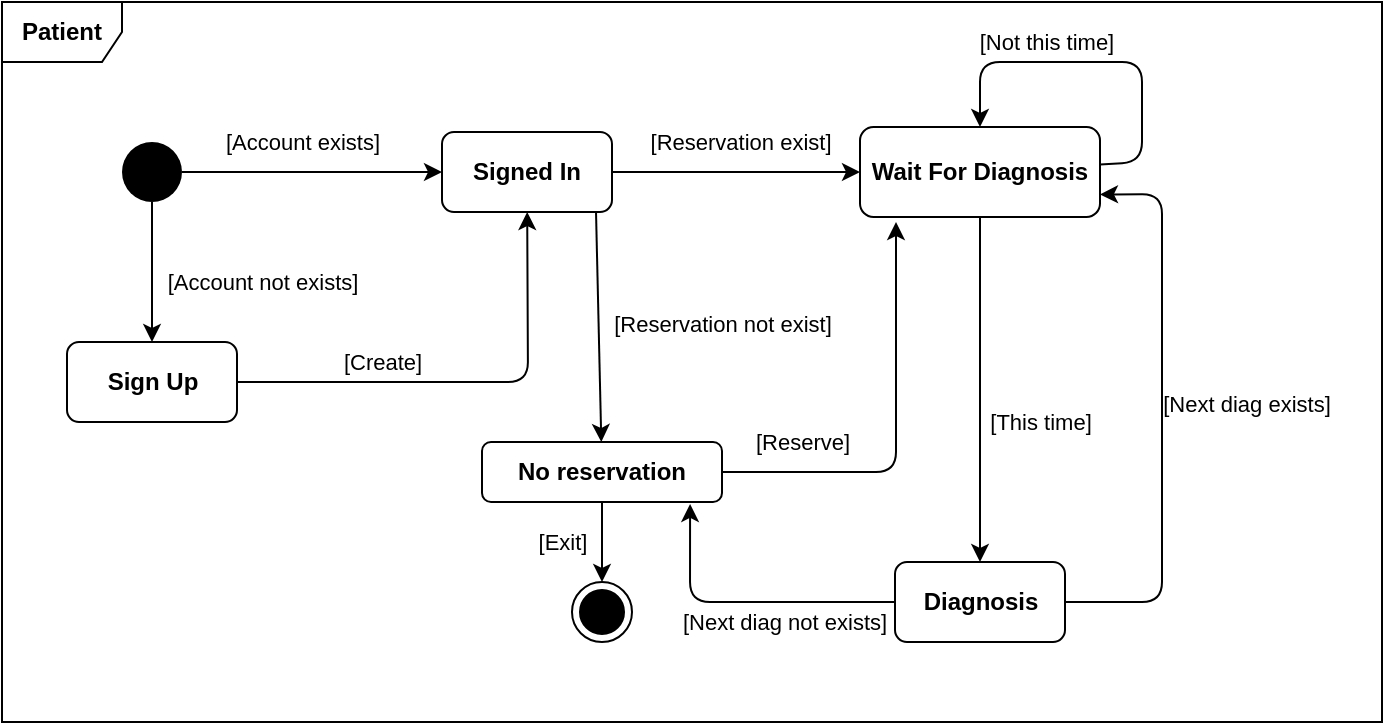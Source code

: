 <mxfile version="13.9.9" type="device"><diagram id="USw9dL-E9cV8zS7hZwrR" name="페이지-1"><mxGraphModel dx="2448" dy="813" grid="1" gridSize="10" guides="1" tooltips="1" connect="1" arrows="1" fold="1" page="1" pageScale="1" pageWidth="827" pageHeight="1169" math="0" shadow="0"><root><mxCell id="0"/><mxCell id="1" parent="0"/><mxCell id="CQKX95zvNcdoDEAzatUj-1" value="&lt;b&gt;Patient&lt;/b&gt;" style="shape=umlFrame;whiteSpace=wrap;html=1;" vertex="1" parent="1"><mxGeometry x="-1600" y="90" width="690" height="360" as="geometry"/></mxCell><mxCell id="CQKX95zvNcdoDEAzatUj-2" value="" style="ellipse;fillColor=#000000;strokeColor=none;" vertex="1" parent="1"><mxGeometry x="-1540" y="160" width="30" height="30" as="geometry"/></mxCell><mxCell id="CQKX95zvNcdoDEAzatUj-3" value="Sign Up" style="rounded=1;whiteSpace=wrap;html=1;fontStyle=1" vertex="1" parent="1"><mxGeometry x="-1567.5" y="260" width="85" height="40" as="geometry"/></mxCell><mxCell id="CQKX95zvNcdoDEAzatUj-4" value="" style="endArrow=classic;html=1;" edge="1" parent="1" source="CQKX95zvNcdoDEAzatUj-2" target="CQKX95zvNcdoDEAzatUj-3"><mxGeometry width="50" height="50" relative="1" as="geometry"><mxPoint x="-1300" y="260" as="sourcePoint"/><mxPoint x="-1250" y="210" as="targetPoint"/></mxGeometry></mxCell><mxCell id="CQKX95zvNcdoDEAzatUj-5" value="[Account not exists]" style="edgeLabel;html=1;align=center;verticalAlign=middle;resizable=0;points=[];" vertex="1" connectable="0" parent="CQKX95zvNcdoDEAzatUj-4"><mxGeometry x="-0.314" relative="1" as="geometry"><mxPoint x="55" y="16" as="offset"/></mxGeometry></mxCell><mxCell id="CQKX95zvNcdoDEAzatUj-6" value="Signed In" style="rounded=1;whiteSpace=wrap;html=1;fontStyle=1" vertex="1" parent="1"><mxGeometry x="-1380" y="155" width="85" height="40" as="geometry"/></mxCell><mxCell id="CQKX95zvNcdoDEAzatUj-7" value="" style="endArrow=classic;html=1;" edge="1" parent="1" source="CQKX95zvNcdoDEAzatUj-2" target="CQKX95zvNcdoDEAzatUj-6"><mxGeometry width="50" height="50" relative="1" as="geometry"><mxPoint x="-1515" y="200" as="sourcePoint"/><mxPoint x="-1515" y="270" as="targetPoint"/></mxGeometry></mxCell><mxCell id="CQKX95zvNcdoDEAzatUj-8" value="[Account exists]" style="edgeLabel;html=1;align=center;verticalAlign=middle;resizable=0;points=[];" vertex="1" connectable="0" parent="CQKX95zvNcdoDEAzatUj-7"><mxGeometry x="-0.314" relative="1" as="geometry"><mxPoint x="15" y="-15" as="offset"/></mxGeometry></mxCell><mxCell id="CQKX95zvNcdoDEAzatUj-9" value="" style="endArrow=classic;html=1;" edge="1" parent="1" source="CQKX95zvNcdoDEAzatUj-3" target="CQKX95zvNcdoDEAzatUj-6"><mxGeometry width="50" height="50" relative="1" as="geometry"><mxPoint x="-1337" y="270" as="sourcePoint"/><mxPoint x="-1515" y="270" as="targetPoint"/><Array as="points"><mxPoint x="-1337" y="280"/></Array></mxGeometry></mxCell><mxCell id="CQKX95zvNcdoDEAzatUj-10" value="[Create]" style="edgeLabel;html=1;align=center;verticalAlign=middle;resizable=0;points=[];" vertex="1" connectable="0" parent="CQKX95zvNcdoDEAzatUj-9"><mxGeometry x="-0.314" relative="1" as="geometry"><mxPoint x="-6.5" y="-10" as="offset"/></mxGeometry></mxCell><mxCell id="CQKX95zvNcdoDEAzatUj-11" value="" style="endArrow=classic;html=1;" edge="1" parent="1" source="CQKX95zvNcdoDEAzatUj-6" target="CQKX95zvNcdoDEAzatUj-16"><mxGeometry width="50" height="50" relative="1" as="geometry"><mxPoint x="-1230" y="170" as="sourcePoint"/><mxPoint x="-1160" y="175" as="targetPoint"/></mxGeometry></mxCell><mxCell id="CQKX95zvNcdoDEAzatUj-12" value="[Reservation exist]" style="edgeLabel;html=1;align=center;verticalAlign=middle;resizable=0;points=[];" vertex="1" connectable="0" parent="CQKX95zvNcdoDEAzatUj-11"><mxGeometry x="0.274" y="-3" relative="1" as="geometry"><mxPoint x="-14.96" y="-18" as="offset"/></mxGeometry></mxCell><mxCell id="CQKX95zvNcdoDEAzatUj-13" value="" style="endArrow=classic;html=1;exitX=0.906;exitY=1;exitDx=0;exitDy=0;exitPerimeter=0;" edge="1" parent="1" source="CQKX95zvNcdoDEAzatUj-6" target="CQKX95zvNcdoDEAzatUj-15"><mxGeometry width="50" height="50" relative="1" as="geometry"><mxPoint x="-1220" y="290" as="sourcePoint"/><mxPoint x="-1280" y="300" as="targetPoint"/></mxGeometry></mxCell><mxCell id="CQKX95zvNcdoDEAzatUj-14" value="[Reservation not exist]" style="edgeLabel;html=1;align=center;verticalAlign=middle;resizable=0;points=[];" vertex="1" connectable="0" parent="CQKX95zvNcdoDEAzatUj-13"><mxGeometry x="0.274" y="-3" relative="1" as="geometry"><mxPoint x="64.31" y="-18.05" as="offset"/></mxGeometry></mxCell><mxCell id="CQKX95zvNcdoDEAzatUj-15" value="&lt;b&gt;No reservation&lt;/b&gt;" style="rounded=1;whiteSpace=wrap;html=1;" vertex="1" parent="1"><mxGeometry x="-1360" y="310" width="120" height="30" as="geometry"/></mxCell><mxCell id="CQKX95zvNcdoDEAzatUj-16" value="&lt;b&gt;Wait For Diagnosis&lt;/b&gt;" style="rounded=1;whiteSpace=wrap;html=1;" vertex="1" parent="1"><mxGeometry x="-1171" y="152.5" width="120" height="45" as="geometry"/></mxCell><mxCell id="CQKX95zvNcdoDEAzatUj-17" value="" style="endArrow=classic;html=1;entryX=0.5;entryY=0;entryDx=0;entryDy=0;" edge="1" parent="1" source="CQKX95zvNcdoDEAzatUj-16" target="CQKX95zvNcdoDEAzatUj-27"><mxGeometry width="50" height="50" relative="1" as="geometry"><mxPoint x="-1100" y="279.227" as="sourcePoint"/><mxPoint x="-1110" y="300" as="targetPoint"/></mxGeometry></mxCell><mxCell id="CQKX95zvNcdoDEAzatUj-18" value="[This time]" style="edgeLabel;html=1;align=center;verticalAlign=middle;resizable=0;points=[];" vertex="1" connectable="0" parent="CQKX95zvNcdoDEAzatUj-17"><mxGeometry x="0.274" y="-3" relative="1" as="geometry"><mxPoint x="33" y="-8" as="offset"/></mxGeometry></mxCell><mxCell id="CQKX95zvNcdoDEAzatUj-19" value="" style="endArrow=classic;html=1;entryX=0.5;entryY=0;entryDx=0;entryDy=0;" edge="1" parent="1" source="CQKX95zvNcdoDEAzatUj-16" target="CQKX95zvNcdoDEAzatUj-16"><mxGeometry width="50" height="50" relative="1" as="geometry"><mxPoint x="-930" y="170" as="sourcePoint"/><mxPoint x="-1010" y="100" as="targetPoint"/><Array as="points"><mxPoint x="-1030" y="170"/><mxPoint x="-1030" y="120"/><mxPoint x="-1111" y="120"/></Array></mxGeometry></mxCell><mxCell id="CQKX95zvNcdoDEAzatUj-20" value="[Not this time]" style="edgeLabel;html=1;align=center;verticalAlign=middle;resizable=0;points=[];" vertex="1" connectable="0" parent="CQKX95zvNcdoDEAzatUj-19"><mxGeometry x="0.274" y="-3" relative="1" as="geometry"><mxPoint x="-2.04" y="-7" as="offset"/></mxGeometry></mxCell><mxCell id="CQKX95zvNcdoDEAzatUj-21" value="" style="endArrow=classic;html=1;entryX=0.15;entryY=1.056;entryDx=0;entryDy=0;entryPerimeter=0;" edge="1" parent="1" source="CQKX95zvNcdoDEAzatUj-15" target="CQKX95zvNcdoDEAzatUj-16"><mxGeometry width="50" height="50" relative="1" as="geometry"><mxPoint x="-1292.99" y="205" as="sourcePoint"/><mxPoint x="-1150" y="325" as="targetPoint"/><Array as="points"><mxPoint x="-1153" y="325"/></Array></mxGeometry></mxCell><mxCell id="CQKX95zvNcdoDEAzatUj-23" value="[Reserve]" style="edgeLabel;html=1;align=center;verticalAlign=middle;resizable=0;points=[];" vertex="1" connectable="0" parent="CQKX95zvNcdoDEAzatUj-21"><mxGeometry x="-0.764" y="4" relative="1" as="geometry"><mxPoint x="15" y="-11" as="offset"/></mxGeometry></mxCell><mxCell id="CQKX95zvNcdoDEAzatUj-24" value="[Exit]" style="endArrow=classic;html=1;entryX=0.5;entryY=0;entryDx=0;entryDy=0;" edge="1" parent="1" source="CQKX95zvNcdoDEAzatUj-15" target="CQKX95zvNcdoDEAzatUj-25"><mxGeometry y="-20" width="50" height="50" relative="1" as="geometry"><mxPoint x="-1330" y="260" as="sourcePoint"/><mxPoint x="-1300" y="400" as="targetPoint"/><mxPoint as="offset"/></mxGeometry></mxCell><mxCell id="CQKX95zvNcdoDEAzatUj-25" value="" style="ellipse;html=1;shape=endState;fillColor=#000000;strokeColor=#000000;" vertex="1" parent="1"><mxGeometry x="-1315" y="380" width="30" height="30" as="geometry"/></mxCell><mxCell id="CQKX95zvNcdoDEAzatUj-27" value="Diagnosis" style="rounded=1;whiteSpace=wrap;html=1;fontStyle=1" vertex="1" parent="1"><mxGeometry x="-1153.5" y="370" width="85" height="40" as="geometry"/></mxCell><mxCell id="CQKX95zvNcdoDEAzatUj-28" value="" style="endArrow=classic;html=1;entryX=0.867;entryY=1.033;entryDx=0;entryDy=0;entryPerimeter=0;" edge="1" parent="1" source="CQKX95zvNcdoDEAzatUj-27" target="CQKX95zvNcdoDEAzatUj-15"><mxGeometry width="50" height="50" relative="1" as="geometry"><mxPoint x="-1101" y="207.5" as="sourcePoint"/><mxPoint x="-1101" y="380" as="targetPoint"/><Array as="points"><mxPoint x="-1256" y="390"/></Array></mxGeometry></mxCell><mxCell id="CQKX95zvNcdoDEAzatUj-29" value="[Next diag not exists]" style="edgeLabel;html=1;align=center;verticalAlign=middle;resizable=0;points=[];" vertex="1" connectable="0" parent="CQKX95zvNcdoDEAzatUj-28"><mxGeometry x="0.274" y="-3" relative="1" as="geometry"><mxPoint x="40.5" y="13" as="offset"/></mxGeometry></mxCell><mxCell id="CQKX95zvNcdoDEAzatUj-30" value="" style="endArrow=classic;html=1;entryX=1;entryY=0.75;entryDx=0;entryDy=0;" edge="1" parent="1" source="CQKX95zvNcdoDEAzatUj-27" target="CQKX95zvNcdoDEAzatUj-16"><mxGeometry width="50" height="50" relative="1" as="geometry"><mxPoint x="-990" y="310" as="sourcePoint"/><mxPoint x="-1101" y="380" as="targetPoint"/><Array as="points"><mxPoint x="-1020" y="390"/><mxPoint x="-1020" y="186"/></Array></mxGeometry></mxCell><mxCell id="CQKX95zvNcdoDEAzatUj-31" value="[Next diag exists]" style="edgeLabel;html=1;align=center;verticalAlign=middle;resizable=0;points=[];" vertex="1" connectable="0" parent="CQKX95zvNcdoDEAzatUj-30"><mxGeometry x="0.274" y="-3" relative="1" as="geometry"><mxPoint x="39" y="32.5" as="offset"/></mxGeometry></mxCell></root></mxGraphModel></diagram></mxfile>